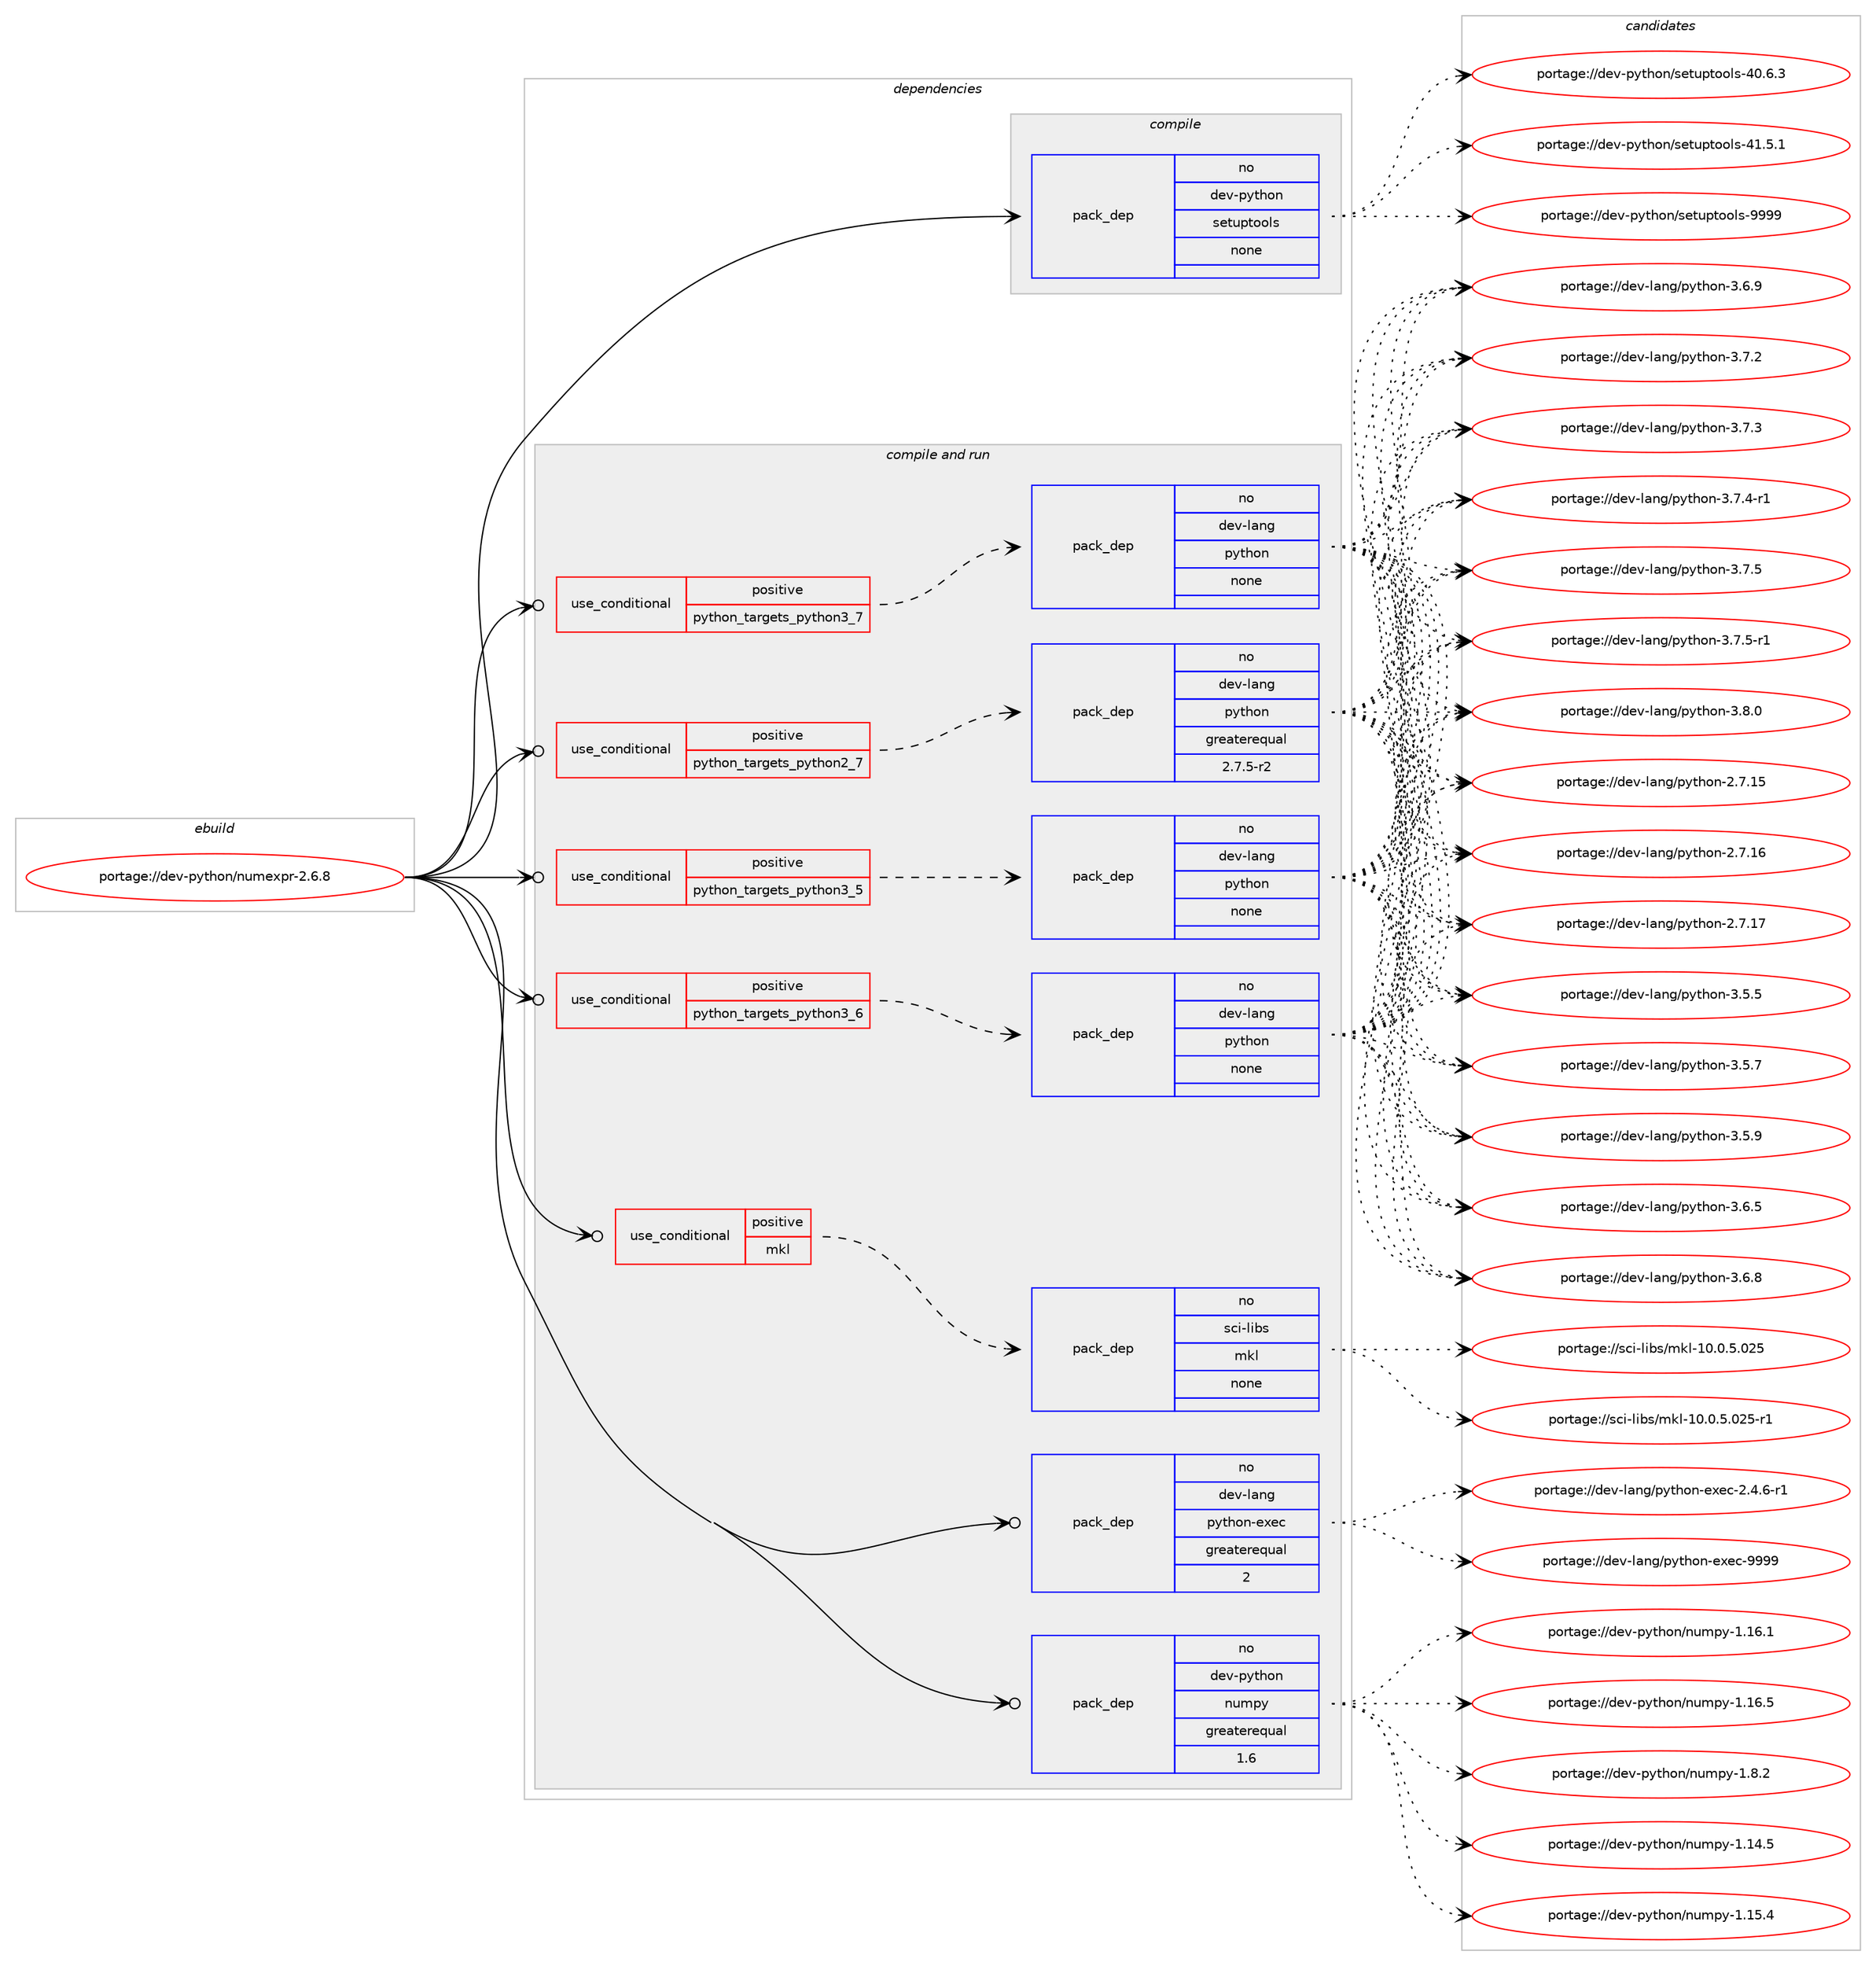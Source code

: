 digraph prolog {

# *************
# Graph options
# *************

newrank=true;
concentrate=true;
compound=true;
graph [rankdir=LR,fontname=Helvetica,fontsize=10,ranksep=1.5];#, ranksep=2.5, nodesep=0.2];
edge  [arrowhead=vee];
node  [fontname=Helvetica,fontsize=10];

# **********
# The ebuild
# **********

subgraph cluster_leftcol {
color=gray;
rank=same;
label=<<i>ebuild</i>>;
id [label="portage://dev-python/numexpr-2.6.8", color=red, width=4, href="../dev-python/numexpr-2.6.8.svg"];
}

# ****************
# The dependencies
# ****************

subgraph cluster_midcol {
color=gray;
label=<<i>dependencies</i>>;
subgraph cluster_compile {
fillcolor="#eeeeee";
style=filled;
label=<<i>compile</i>>;
subgraph pack116290 {
dependency152274 [label=<<TABLE BORDER="0" CELLBORDER="1" CELLSPACING="0" CELLPADDING="4" WIDTH="220"><TR><TD ROWSPAN="6" CELLPADDING="30">pack_dep</TD></TR><TR><TD WIDTH="110">no</TD></TR><TR><TD>dev-python</TD></TR><TR><TD>setuptools</TD></TR><TR><TD>none</TD></TR><TR><TD></TD></TR></TABLE>>, shape=none, color=blue];
}
id:e -> dependency152274:w [weight=20,style="solid",arrowhead="vee"];
}
subgraph cluster_compileandrun {
fillcolor="#eeeeee";
style=filled;
label=<<i>compile and run</i>>;
subgraph cond32655 {
dependency152275 [label=<<TABLE BORDER="0" CELLBORDER="1" CELLSPACING="0" CELLPADDING="4"><TR><TD ROWSPAN="3" CELLPADDING="10">use_conditional</TD></TR><TR><TD>positive</TD></TR><TR><TD>mkl</TD></TR></TABLE>>, shape=none, color=red];
subgraph pack116291 {
dependency152276 [label=<<TABLE BORDER="0" CELLBORDER="1" CELLSPACING="0" CELLPADDING="4" WIDTH="220"><TR><TD ROWSPAN="6" CELLPADDING="30">pack_dep</TD></TR><TR><TD WIDTH="110">no</TD></TR><TR><TD>sci-libs</TD></TR><TR><TD>mkl</TD></TR><TR><TD>none</TD></TR><TR><TD></TD></TR></TABLE>>, shape=none, color=blue];
}
dependency152275:e -> dependency152276:w [weight=20,style="dashed",arrowhead="vee"];
}
id:e -> dependency152275:w [weight=20,style="solid",arrowhead="odotvee"];
subgraph cond32656 {
dependency152277 [label=<<TABLE BORDER="0" CELLBORDER="1" CELLSPACING="0" CELLPADDING="4"><TR><TD ROWSPAN="3" CELLPADDING="10">use_conditional</TD></TR><TR><TD>positive</TD></TR><TR><TD>python_targets_python2_7</TD></TR></TABLE>>, shape=none, color=red];
subgraph pack116292 {
dependency152278 [label=<<TABLE BORDER="0" CELLBORDER="1" CELLSPACING="0" CELLPADDING="4" WIDTH="220"><TR><TD ROWSPAN="6" CELLPADDING="30">pack_dep</TD></TR><TR><TD WIDTH="110">no</TD></TR><TR><TD>dev-lang</TD></TR><TR><TD>python</TD></TR><TR><TD>greaterequal</TD></TR><TR><TD>2.7.5-r2</TD></TR></TABLE>>, shape=none, color=blue];
}
dependency152277:e -> dependency152278:w [weight=20,style="dashed",arrowhead="vee"];
}
id:e -> dependency152277:w [weight=20,style="solid",arrowhead="odotvee"];
subgraph cond32657 {
dependency152279 [label=<<TABLE BORDER="0" CELLBORDER="1" CELLSPACING="0" CELLPADDING="4"><TR><TD ROWSPAN="3" CELLPADDING="10">use_conditional</TD></TR><TR><TD>positive</TD></TR><TR><TD>python_targets_python3_5</TD></TR></TABLE>>, shape=none, color=red];
subgraph pack116293 {
dependency152280 [label=<<TABLE BORDER="0" CELLBORDER="1" CELLSPACING="0" CELLPADDING="4" WIDTH="220"><TR><TD ROWSPAN="6" CELLPADDING="30">pack_dep</TD></TR><TR><TD WIDTH="110">no</TD></TR><TR><TD>dev-lang</TD></TR><TR><TD>python</TD></TR><TR><TD>none</TD></TR><TR><TD></TD></TR></TABLE>>, shape=none, color=blue];
}
dependency152279:e -> dependency152280:w [weight=20,style="dashed",arrowhead="vee"];
}
id:e -> dependency152279:w [weight=20,style="solid",arrowhead="odotvee"];
subgraph cond32658 {
dependency152281 [label=<<TABLE BORDER="0" CELLBORDER="1" CELLSPACING="0" CELLPADDING="4"><TR><TD ROWSPAN="3" CELLPADDING="10">use_conditional</TD></TR><TR><TD>positive</TD></TR><TR><TD>python_targets_python3_6</TD></TR></TABLE>>, shape=none, color=red];
subgraph pack116294 {
dependency152282 [label=<<TABLE BORDER="0" CELLBORDER="1" CELLSPACING="0" CELLPADDING="4" WIDTH="220"><TR><TD ROWSPAN="6" CELLPADDING="30">pack_dep</TD></TR><TR><TD WIDTH="110">no</TD></TR><TR><TD>dev-lang</TD></TR><TR><TD>python</TD></TR><TR><TD>none</TD></TR><TR><TD></TD></TR></TABLE>>, shape=none, color=blue];
}
dependency152281:e -> dependency152282:w [weight=20,style="dashed",arrowhead="vee"];
}
id:e -> dependency152281:w [weight=20,style="solid",arrowhead="odotvee"];
subgraph cond32659 {
dependency152283 [label=<<TABLE BORDER="0" CELLBORDER="1" CELLSPACING="0" CELLPADDING="4"><TR><TD ROWSPAN="3" CELLPADDING="10">use_conditional</TD></TR><TR><TD>positive</TD></TR><TR><TD>python_targets_python3_7</TD></TR></TABLE>>, shape=none, color=red];
subgraph pack116295 {
dependency152284 [label=<<TABLE BORDER="0" CELLBORDER="1" CELLSPACING="0" CELLPADDING="4" WIDTH="220"><TR><TD ROWSPAN="6" CELLPADDING="30">pack_dep</TD></TR><TR><TD WIDTH="110">no</TD></TR><TR><TD>dev-lang</TD></TR><TR><TD>python</TD></TR><TR><TD>none</TD></TR><TR><TD></TD></TR></TABLE>>, shape=none, color=blue];
}
dependency152283:e -> dependency152284:w [weight=20,style="dashed",arrowhead="vee"];
}
id:e -> dependency152283:w [weight=20,style="solid",arrowhead="odotvee"];
subgraph pack116296 {
dependency152285 [label=<<TABLE BORDER="0" CELLBORDER="1" CELLSPACING="0" CELLPADDING="4" WIDTH="220"><TR><TD ROWSPAN="6" CELLPADDING="30">pack_dep</TD></TR><TR><TD WIDTH="110">no</TD></TR><TR><TD>dev-lang</TD></TR><TR><TD>python-exec</TD></TR><TR><TD>greaterequal</TD></TR><TR><TD>2</TD></TR></TABLE>>, shape=none, color=blue];
}
id:e -> dependency152285:w [weight=20,style="solid",arrowhead="odotvee"];
subgraph pack116297 {
dependency152286 [label=<<TABLE BORDER="0" CELLBORDER="1" CELLSPACING="0" CELLPADDING="4" WIDTH="220"><TR><TD ROWSPAN="6" CELLPADDING="30">pack_dep</TD></TR><TR><TD WIDTH="110">no</TD></TR><TR><TD>dev-python</TD></TR><TR><TD>numpy</TD></TR><TR><TD>greaterequal</TD></TR><TR><TD>1.6</TD></TR></TABLE>>, shape=none, color=blue];
}
id:e -> dependency152286:w [weight=20,style="solid",arrowhead="odotvee"];
}
subgraph cluster_run {
fillcolor="#eeeeee";
style=filled;
label=<<i>run</i>>;
}
}

# **************
# The candidates
# **************

subgraph cluster_choices {
rank=same;
color=gray;
label=<<i>candidates</i>>;

subgraph choice116290 {
color=black;
nodesep=1;
choiceportage100101118451121211161041111104711510111611711211611111110811545524846544651 [label="portage://dev-python/setuptools-40.6.3", color=red, width=4,href="../dev-python/setuptools-40.6.3.svg"];
choiceportage100101118451121211161041111104711510111611711211611111110811545524946534649 [label="portage://dev-python/setuptools-41.5.1", color=red, width=4,href="../dev-python/setuptools-41.5.1.svg"];
choiceportage10010111845112121116104111110471151011161171121161111111081154557575757 [label="portage://dev-python/setuptools-9999", color=red, width=4,href="../dev-python/setuptools-9999.svg"];
dependency152274:e -> choiceportage100101118451121211161041111104711510111611711211611111110811545524846544651:w [style=dotted,weight="100"];
dependency152274:e -> choiceportage100101118451121211161041111104711510111611711211611111110811545524946534649:w [style=dotted,weight="100"];
dependency152274:e -> choiceportage10010111845112121116104111110471151011161171121161111111081154557575757:w [style=dotted,weight="100"];
}
subgraph choice116291 {
color=black;
nodesep=1;
choiceportage115991054510810598115471091071084549484648465346485053 [label="portage://sci-libs/mkl-10.0.5.025", color=red, width=4,href="../sci-libs/mkl-10.0.5.025.svg"];
choiceportage1159910545108105981154710910710845494846484653464850534511449 [label="portage://sci-libs/mkl-10.0.5.025-r1", color=red, width=4,href="../sci-libs/mkl-10.0.5.025-r1.svg"];
dependency152276:e -> choiceportage115991054510810598115471091071084549484648465346485053:w [style=dotted,weight="100"];
dependency152276:e -> choiceportage1159910545108105981154710910710845494846484653464850534511449:w [style=dotted,weight="100"];
}
subgraph choice116292 {
color=black;
nodesep=1;
choiceportage10010111845108971101034711212111610411111045504655464953 [label="portage://dev-lang/python-2.7.15", color=red, width=4,href="../dev-lang/python-2.7.15.svg"];
choiceportage10010111845108971101034711212111610411111045504655464954 [label="portage://dev-lang/python-2.7.16", color=red, width=4,href="../dev-lang/python-2.7.16.svg"];
choiceportage10010111845108971101034711212111610411111045504655464955 [label="portage://dev-lang/python-2.7.17", color=red, width=4,href="../dev-lang/python-2.7.17.svg"];
choiceportage100101118451089711010347112121116104111110455146534653 [label="portage://dev-lang/python-3.5.5", color=red, width=4,href="../dev-lang/python-3.5.5.svg"];
choiceportage100101118451089711010347112121116104111110455146534655 [label="portage://dev-lang/python-3.5.7", color=red, width=4,href="../dev-lang/python-3.5.7.svg"];
choiceportage100101118451089711010347112121116104111110455146534657 [label="portage://dev-lang/python-3.5.9", color=red, width=4,href="../dev-lang/python-3.5.9.svg"];
choiceportage100101118451089711010347112121116104111110455146544653 [label="portage://dev-lang/python-3.6.5", color=red, width=4,href="../dev-lang/python-3.6.5.svg"];
choiceportage100101118451089711010347112121116104111110455146544656 [label="portage://dev-lang/python-3.6.8", color=red, width=4,href="../dev-lang/python-3.6.8.svg"];
choiceportage100101118451089711010347112121116104111110455146544657 [label="portage://dev-lang/python-3.6.9", color=red, width=4,href="../dev-lang/python-3.6.9.svg"];
choiceportage100101118451089711010347112121116104111110455146554650 [label="portage://dev-lang/python-3.7.2", color=red, width=4,href="../dev-lang/python-3.7.2.svg"];
choiceportage100101118451089711010347112121116104111110455146554651 [label="portage://dev-lang/python-3.7.3", color=red, width=4,href="../dev-lang/python-3.7.3.svg"];
choiceportage1001011184510897110103471121211161041111104551465546524511449 [label="portage://dev-lang/python-3.7.4-r1", color=red, width=4,href="../dev-lang/python-3.7.4-r1.svg"];
choiceportage100101118451089711010347112121116104111110455146554653 [label="portage://dev-lang/python-3.7.5", color=red, width=4,href="../dev-lang/python-3.7.5.svg"];
choiceportage1001011184510897110103471121211161041111104551465546534511449 [label="portage://dev-lang/python-3.7.5-r1", color=red, width=4,href="../dev-lang/python-3.7.5-r1.svg"];
choiceportage100101118451089711010347112121116104111110455146564648 [label="portage://dev-lang/python-3.8.0", color=red, width=4,href="../dev-lang/python-3.8.0.svg"];
dependency152278:e -> choiceportage10010111845108971101034711212111610411111045504655464953:w [style=dotted,weight="100"];
dependency152278:e -> choiceportage10010111845108971101034711212111610411111045504655464954:w [style=dotted,weight="100"];
dependency152278:e -> choiceportage10010111845108971101034711212111610411111045504655464955:w [style=dotted,weight="100"];
dependency152278:e -> choiceportage100101118451089711010347112121116104111110455146534653:w [style=dotted,weight="100"];
dependency152278:e -> choiceportage100101118451089711010347112121116104111110455146534655:w [style=dotted,weight="100"];
dependency152278:e -> choiceportage100101118451089711010347112121116104111110455146534657:w [style=dotted,weight="100"];
dependency152278:e -> choiceportage100101118451089711010347112121116104111110455146544653:w [style=dotted,weight="100"];
dependency152278:e -> choiceportage100101118451089711010347112121116104111110455146544656:w [style=dotted,weight="100"];
dependency152278:e -> choiceportage100101118451089711010347112121116104111110455146544657:w [style=dotted,weight="100"];
dependency152278:e -> choiceportage100101118451089711010347112121116104111110455146554650:w [style=dotted,weight="100"];
dependency152278:e -> choiceportage100101118451089711010347112121116104111110455146554651:w [style=dotted,weight="100"];
dependency152278:e -> choiceportage1001011184510897110103471121211161041111104551465546524511449:w [style=dotted,weight="100"];
dependency152278:e -> choiceportage100101118451089711010347112121116104111110455146554653:w [style=dotted,weight="100"];
dependency152278:e -> choiceportage1001011184510897110103471121211161041111104551465546534511449:w [style=dotted,weight="100"];
dependency152278:e -> choiceportage100101118451089711010347112121116104111110455146564648:w [style=dotted,weight="100"];
}
subgraph choice116293 {
color=black;
nodesep=1;
choiceportage10010111845108971101034711212111610411111045504655464953 [label="portage://dev-lang/python-2.7.15", color=red, width=4,href="../dev-lang/python-2.7.15.svg"];
choiceportage10010111845108971101034711212111610411111045504655464954 [label="portage://dev-lang/python-2.7.16", color=red, width=4,href="../dev-lang/python-2.7.16.svg"];
choiceportage10010111845108971101034711212111610411111045504655464955 [label="portage://dev-lang/python-2.7.17", color=red, width=4,href="../dev-lang/python-2.7.17.svg"];
choiceportage100101118451089711010347112121116104111110455146534653 [label="portage://dev-lang/python-3.5.5", color=red, width=4,href="../dev-lang/python-3.5.5.svg"];
choiceportage100101118451089711010347112121116104111110455146534655 [label="portage://dev-lang/python-3.5.7", color=red, width=4,href="../dev-lang/python-3.5.7.svg"];
choiceportage100101118451089711010347112121116104111110455146534657 [label="portage://dev-lang/python-3.5.9", color=red, width=4,href="../dev-lang/python-3.5.9.svg"];
choiceportage100101118451089711010347112121116104111110455146544653 [label="portage://dev-lang/python-3.6.5", color=red, width=4,href="../dev-lang/python-3.6.5.svg"];
choiceportage100101118451089711010347112121116104111110455146544656 [label="portage://dev-lang/python-3.6.8", color=red, width=4,href="../dev-lang/python-3.6.8.svg"];
choiceportage100101118451089711010347112121116104111110455146544657 [label="portage://dev-lang/python-3.6.9", color=red, width=4,href="../dev-lang/python-3.6.9.svg"];
choiceportage100101118451089711010347112121116104111110455146554650 [label="portage://dev-lang/python-3.7.2", color=red, width=4,href="../dev-lang/python-3.7.2.svg"];
choiceportage100101118451089711010347112121116104111110455146554651 [label="portage://dev-lang/python-3.7.3", color=red, width=4,href="../dev-lang/python-3.7.3.svg"];
choiceportage1001011184510897110103471121211161041111104551465546524511449 [label="portage://dev-lang/python-3.7.4-r1", color=red, width=4,href="../dev-lang/python-3.7.4-r1.svg"];
choiceportage100101118451089711010347112121116104111110455146554653 [label="portage://dev-lang/python-3.7.5", color=red, width=4,href="../dev-lang/python-3.7.5.svg"];
choiceportage1001011184510897110103471121211161041111104551465546534511449 [label="portage://dev-lang/python-3.7.5-r1", color=red, width=4,href="../dev-lang/python-3.7.5-r1.svg"];
choiceportage100101118451089711010347112121116104111110455146564648 [label="portage://dev-lang/python-3.8.0", color=red, width=4,href="../dev-lang/python-3.8.0.svg"];
dependency152280:e -> choiceportage10010111845108971101034711212111610411111045504655464953:w [style=dotted,weight="100"];
dependency152280:e -> choiceportage10010111845108971101034711212111610411111045504655464954:w [style=dotted,weight="100"];
dependency152280:e -> choiceportage10010111845108971101034711212111610411111045504655464955:w [style=dotted,weight="100"];
dependency152280:e -> choiceportage100101118451089711010347112121116104111110455146534653:w [style=dotted,weight="100"];
dependency152280:e -> choiceportage100101118451089711010347112121116104111110455146534655:w [style=dotted,weight="100"];
dependency152280:e -> choiceportage100101118451089711010347112121116104111110455146534657:w [style=dotted,weight="100"];
dependency152280:e -> choiceportage100101118451089711010347112121116104111110455146544653:w [style=dotted,weight="100"];
dependency152280:e -> choiceportage100101118451089711010347112121116104111110455146544656:w [style=dotted,weight="100"];
dependency152280:e -> choiceportage100101118451089711010347112121116104111110455146544657:w [style=dotted,weight="100"];
dependency152280:e -> choiceportage100101118451089711010347112121116104111110455146554650:w [style=dotted,weight="100"];
dependency152280:e -> choiceportage100101118451089711010347112121116104111110455146554651:w [style=dotted,weight="100"];
dependency152280:e -> choiceportage1001011184510897110103471121211161041111104551465546524511449:w [style=dotted,weight="100"];
dependency152280:e -> choiceportage100101118451089711010347112121116104111110455146554653:w [style=dotted,weight="100"];
dependency152280:e -> choiceportage1001011184510897110103471121211161041111104551465546534511449:w [style=dotted,weight="100"];
dependency152280:e -> choiceportage100101118451089711010347112121116104111110455146564648:w [style=dotted,weight="100"];
}
subgraph choice116294 {
color=black;
nodesep=1;
choiceportage10010111845108971101034711212111610411111045504655464953 [label="portage://dev-lang/python-2.7.15", color=red, width=4,href="../dev-lang/python-2.7.15.svg"];
choiceportage10010111845108971101034711212111610411111045504655464954 [label="portage://dev-lang/python-2.7.16", color=red, width=4,href="../dev-lang/python-2.7.16.svg"];
choiceportage10010111845108971101034711212111610411111045504655464955 [label="portage://dev-lang/python-2.7.17", color=red, width=4,href="../dev-lang/python-2.7.17.svg"];
choiceportage100101118451089711010347112121116104111110455146534653 [label="portage://dev-lang/python-3.5.5", color=red, width=4,href="../dev-lang/python-3.5.5.svg"];
choiceportage100101118451089711010347112121116104111110455146534655 [label="portage://dev-lang/python-3.5.7", color=red, width=4,href="../dev-lang/python-3.5.7.svg"];
choiceportage100101118451089711010347112121116104111110455146534657 [label="portage://dev-lang/python-3.5.9", color=red, width=4,href="../dev-lang/python-3.5.9.svg"];
choiceportage100101118451089711010347112121116104111110455146544653 [label="portage://dev-lang/python-3.6.5", color=red, width=4,href="../dev-lang/python-3.6.5.svg"];
choiceportage100101118451089711010347112121116104111110455146544656 [label="portage://dev-lang/python-3.6.8", color=red, width=4,href="../dev-lang/python-3.6.8.svg"];
choiceportage100101118451089711010347112121116104111110455146544657 [label="portage://dev-lang/python-3.6.9", color=red, width=4,href="../dev-lang/python-3.6.9.svg"];
choiceportage100101118451089711010347112121116104111110455146554650 [label="portage://dev-lang/python-3.7.2", color=red, width=4,href="../dev-lang/python-3.7.2.svg"];
choiceportage100101118451089711010347112121116104111110455146554651 [label="portage://dev-lang/python-3.7.3", color=red, width=4,href="../dev-lang/python-3.7.3.svg"];
choiceportage1001011184510897110103471121211161041111104551465546524511449 [label="portage://dev-lang/python-3.7.4-r1", color=red, width=4,href="../dev-lang/python-3.7.4-r1.svg"];
choiceportage100101118451089711010347112121116104111110455146554653 [label="portage://dev-lang/python-3.7.5", color=red, width=4,href="../dev-lang/python-3.7.5.svg"];
choiceportage1001011184510897110103471121211161041111104551465546534511449 [label="portage://dev-lang/python-3.7.5-r1", color=red, width=4,href="../dev-lang/python-3.7.5-r1.svg"];
choiceportage100101118451089711010347112121116104111110455146564648 [label="portage://dev-lang/python-3.8.0", color=red, width=4,href="../dev-lang/python-3.8.0.svg"];
dependency152282:e -> choiceportage10010111845108971101034711212111610411111045504655464953:w [style=dotted,weight="100"];
dependency152282:e -> choiceportage10010111845108971101034711212111610411111045504655464954:w [style=dotted,weight="100"];
dependency152282:e -> choiceportage10010111845108971101034711212111610411111045504655464955:w [style=dotted,weight="100"];
dependency152282:e -> choiceportage100101118451089711010347112121116104111110455146534653:w [style=dotted,weight="100"];
dependency152282:e -> choiceportage100101118451089711010347112121116104111110455146534655:w [style=dotted,weight="100"];
dependency152282:e -> choiceportage100101118451089711010347112121116104111110455146534657:w [style=dotted,weight="100"];
dependency152282:e -> choiceportage100101118451089711010347112121116104111110455146544653:w [style=dotted,weight="100"];
dependency152282:e -> choiceportage100101118451089711010347112121116104111110455146544656:w [style=dotted,weight="100"];
dependency152282:e -> choiceportage100101118451089711010347112121116104111110455146544657:w [style=dotted,weight="100"];
dependency152282:e -> choiceportage100101118451089711010347112121116104111110455146554650:w [style=dotted,weight="100"];
dependency152282:e -> choiceportage100101118451089711010347112121116104111110455146554651:w [style=dotted,weight="100"];
dependency152282:e -> choiceportage1001011184510897110103471121211161041111104551465546524511449:w [style=dotted,weight="100"];
dependency152282:e -> choiceportage100101118451089711010347112121116104111110455146554653:w [style=dotted,weight="100"];
dependency152282:e -> choiceportage1001011184510897110103471121211161041111104551465546534511449:w [style=dotted,weight="100"];
dependency152282:e -> choiceportage100101118451089711010347112121116104111110455146564648:w [style=dotted,weight="100"];
}
subgraph choice116295 {
color=black;
nodesep=1;
choiceportage10010111845108971101034711212111610411111045504655464953 [label="portage://dev-lang/python-2.7.15", color=red, width=4,href="../dev-lang/python-2.7.15.svg"];
choiceportage10010111845108971101034711212111610411111045504655464954 [label="portage://dev-lang/python-2.7.16", color=red, width=4,href="../dev-lang/python-2.7.16.svg"];
choiceportage10010111845108971101034711212111610411111045504655464955 [label="portage://dev-lang/python-2.7.17", color=red, width=4,href="../dev-lang/python-2.7.17.svg"];
choiceportage100101118451089711010347112121116104111110455146534653 [label="portage://dev-lang/python-3.5.5", color=red, width=4,href="../dev-lang/python-3.5.5.svg"];
choiceportage100101118451089711010347112121116104111110455146534655 [label="portage://dev-lang/python-3.5.7", color=red, width=4,href="../dev-lang/python-3.5.7.svg"];
choiceportage100101118451089711010347112121116104111110455146534657 [label="portage://dev-lang/python-3.5.9", color=red, width=4,href="../dev-lang/python-3.5.9.svg"];
choiceportage100101118451089711010347112121116104111110455146544653 [label="portage://dev-lang/python-3.6.5", color=red, width=4,href="../dev-lang/python-3.6.5.svg"];
choiceportage100101118451089711010347112121116104111110455146544656 [label="portage://dev-lang/python-3.6.8", color=red, width=4,href="../dev-lang/python-3.6.8.svg"];
choiceportage100101118451089711010347112121116104111110455146544657 [label="portage://dev-lang/python-3.6.9", color=red, width=4,href="../dev-lang/python-3.6.9.svg"];
choiceportage100101118451089711010347112121116104111110455146554650 [label="portage://dev-lang/python-3.7.2", color=red, width=4,href="../dev-lang/python-3.7.2.svg"];
choiceportage100101118451089711010347112121116104111110455146554651 [label="portage://dev-lang/python-3.7.3", color=red, width=4,href="../dev-lang/python-3.7.3.svg"];
choiceportage1001011184510897110103471121211161041111104551465546524511449 [label="portage://dev-lang/python-3.7.4-r1", color=red, width=4,href="../dev-lang/python-3.7.4-r1.svg"];
choiceportage100101118451089711010347112121116104111110455146554653 [label="portage://dev-lang/python-3.7.5", color=red, width=4,href="../dev-lang/python-3.7.5.svg"];
choiceportage1001011184510897110103471121211161041111104551465546534511449 [label="portage://dev-lang/python-3.7.5-r1", color=red, width=4,href="../dev-lang/python-3.7.5-r1.svg"];
choiceportage100101118451089711010347112121116104111110455146564648 [label="portage://dev-lang/python-3.8.0", color=red, width=4,href="../dev-lang/python-3.8.0.svg"];
dependency152284:e -> choiceportage10010111845108971101034711212111610411111045504655464953:w [style=dotted,weight="100"];
dependency152284:e -> choiceportage10010111845108971101034711212111610411111045504655464954:w [style=dotted,weight="100"];
dependency152284:e -> choiceportage10010111845108971101034711212111610411111045504655464955:w [style=dotted,weight="100"];
dependency152284:e -> choiceportage100101118451089711010347112121116104111110455146534653:w [style=dotted,weight="100"];
dependency152284:e -> choiceportage100101118451089711010347112121116104111110455146534655:w [style=dotted,weight="100"];
dependency152284:e -> choiceportage100101118451089711010347112121116104111110455146534657:w [style=dotted,weight="100"];
dependency152284:e -> choiceportage100101118451089711010347112121116104111110455146544653:w [style=dotted,weight="100"];
dependency152284:e -> choiceportage100101118451089711010347112121116104111110455146544656:w [style=dotted,weight="100"];
dependency152284:e -> choiceportage100101118451089711010347112121116104111110455146544657:w [style=dotted,weight="100"];
dependency152284:e -> choiceportage100101118451089711010347112121116104111110455146554650:w [style=dotted,weight="100"];
dependency152284:e -> choiceportage100101118451089711010347112121116104111110455146554651:w [style=dotted,weight="100"];
dependency152284:e -> choiceportage1001011184510897110103471121211161041111104551465546524511449:w [style=dotted,weight="100"];
dependency152284:e -> choiceportage100101118451089711010347112121116104111110455146554653:w [style=dotted,weight="100"];
dependency152284:e -> choiceportage1001011184510897110103471121211161041111104551465546534511449:w [style=dotted,weight="100"];
dependency152284:e -> choiceportage100101118451089711010347112121116104111110455146564648:w [style=dotted,weight="100"];
}
subgraph choice116296 {
color=black;
nodesep=1;
choiceportage10010111845108971101034711212111610411111045101120101994550465246544511449 [label="portage://dev-lang/python-exec-2.4.6-r1", color=red, width=4,href="../dev-lang/python-exec-2.4.6-r1.svg"];
choiceportage10010111845108971101034711212111610411111045101120101994557575757 [label="portage://dev-lang/python-exec-9999", color=red, width=4,href="../dev-lang/python-exec-9999.svg"];
dependency152285:e -> choiceportage10010111845108971101034711212111610411111045101120101994550465246544511449:w [style=dotted,weight="100"];
dependency152285:e -> choiceportage10010111845108971101034711212111610411111045101120101994557575757:w [style=dotted,weight="100"];
}
subgraph choice116297 {
color=black;
nodesep=1;
choiceportage100101118451121211161041111104711011710911212145494649524653 [label="portage://dev-python/numpy-1.14.5", color=red, width=4,href="../dev-python/numpy-1.14.5.svg"];
choiceportage100101118451121211161041111104711011710911212145494649534652 [label="portage://dev-python/numpy-1.15.4", color=red, width=4,href="../dev-python/numpy-1.15.4.svg"];
choiceportage100101118451121211161041111104711011710911212145494649544649 [label="portage://dev-python/numpy-1.16.1", color=red, width=4,href="../dev-python/numpy-1.16.1.svg"];
choiceportage100101118451121211161041111104711011710911212145494649544653 [label="portage://dev-python/numpy-1.16.5", color=red, width=4,href="../dev-python/numpy-1.16.5.svg"];
choiceportage1001011184511212111610411111047110117109112121454946564650 [label="portage://dev-python/numpy-1.8.2", color=red, width=4,href="../dev-python/numpy-1.8.2.svg"];
dependency152286:e -> choiceportage100101118451121211161041111104711011710911212145494649524653:w [style=dotted,weight="100"];
dependency152286:e -> choiceportage100101118451121211161041111104711011710911212145494649534652:w [style=dotted,weight="100"];
dependency152286:e -> choiceportage100101118451121211161041111104711011710911212145494649544649:w [style=dotted,weight="100"];
dependency152286:e -> choiceportage100101118451121211161041111104711011710911212145494649544653:w [style=dotted,weight="100"];
dependency152286:e -> choiceportage1001011184511212111610411111047110117109112121454946564650:w [style=dotted,weight="100"];
}
}

}
